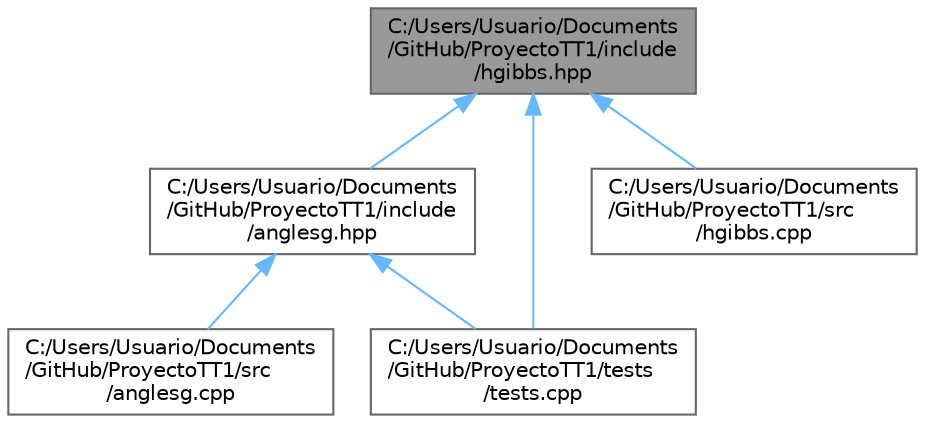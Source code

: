 digraph "C:/Users/Usuario/Documents/GitHub/ProyectoTT1/include/hgibbs.hpp"
{
 // LATEX_PDF_SIZE
  bgcolor="transparent";
  edge [fontname=Helvetica,fontsize=10,labelfontname=Helvetica,labelfontsize=10];
  node [fontname=Helvetica,fontsize=10,shape=box,height=0.2,width=0.4];
  Node1 [id="Node000001",label="C:/Users/Usuario/Documents\l/GitHub/ProyectoTT1/include\l/hgibbs.hpp",height=0.2,width=0.4,color="gray40", fillcolor="grey60", style="filled", fontcolor="black",tooltip="Este archivo de cabecera contiene una implementación de la función hgibbs."];
  Node1 -> Node2 [id="edge1_Node000001_Node000002",dir="back",color="steelblue1",style="solid",tooltip=" "];
  Node2 [id="Node000002",label="C:/Users/Usuario/Documents\l/GitHub/ProyectoTT1/include\l/anglesg.hpp",height=0.2,width=0.4,color="grey40", fillcolor="white", style="filled",URL="$anglesg_8hpp.html",tooltip="Este archivo de cabecera contiene una implementación de la función anglesg."];
  Node2 -> Node3 [id="edge2_Node000002_Node000003",dir="back",color="steelblue1",style="solid",tooltip=" "];
  Node3 [id="Node000003",label="C:/Users/Usuario/Documents\l/GitHub/ProyectoTT1/src\l/anglesg.cpp",height=0.2,width=0.4,color="grey40", fillcolor="white", style="filled",URL="$anglesg_8cpp.html",tooltip="Solución del problema de la determinación orbital usando tres avistamientos ópticos."];
  Node2 -> Node4 [id="edge3_Node000002_Node000004",dir="back",color="steelblue1",style="solid",tooltip=" "];
  Node4 [id="Node000004",label="C:/Users/Usuario/Documents\l/GitHub/ProyectoTT1/tests\l/tests.cpp",height=0.2,width=0.4,color="grey40", fillcolor="white", style="filled",URL="$tests_8cpp.html",tooltip="Tests unitarios para los métodos del proyecto de TTI."];
  Node1 -> Node5 [id="edge4_Node000001_Node000005",dir="back",color="steelblue1",style="solid",tooltip=" "];
  Node5 [id="Node000005",label="C:/Users/Usuario/Documents\l/GitHub/ProyectoTT1/src\l/hgibbs.cpp",height=0.2,width=0.4,color="grey40", fillcolor="white", style="filled",URL="$hgibbs_8cpp.html",tooltip="Implementación de la aproximación de herrick-gibs para la determinación orbital, y encuentra el vecto..."];
  Node1 -> Node4 [id="edge5_Node000001_Node000004",dir="back",color="steelblue1",style="solid",tooltip=" "];
}
